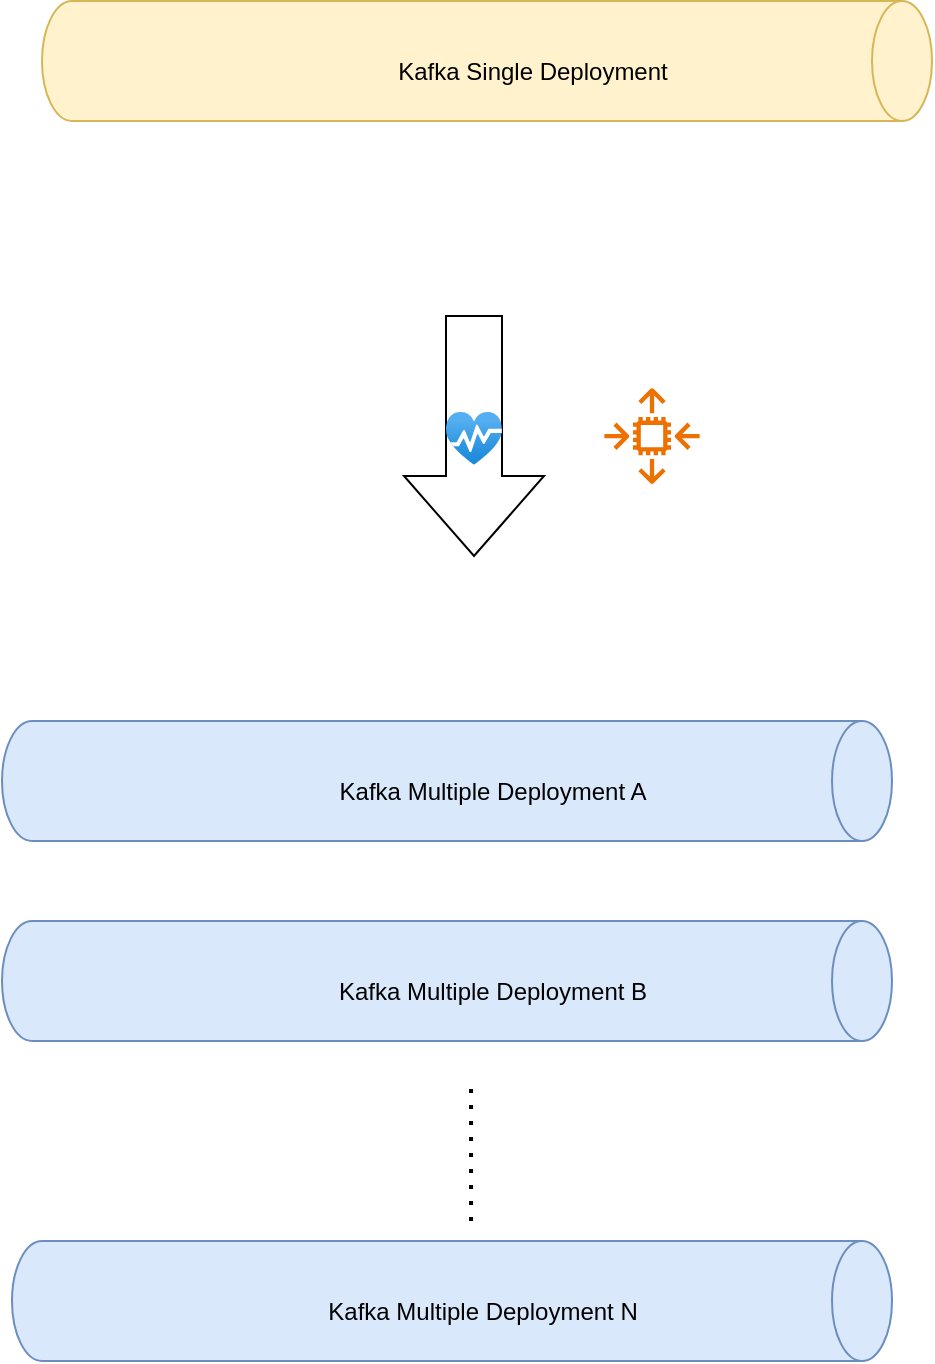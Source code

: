 <mxfile version="24.0.6" type="github">
  <diagram name="Page-1" id="RtdYG4Lg9o-OqF_THbdE">
    <mxGraphModel dx="2045" dy="1003" grid="1" gridSize="10" guides="1" tooltips="1" connect="1" arrows="1" fold="1" page="1" pageScale="1" pageWidth="850" pageHeight="1100" math="0" shadow="0">
      <root>
        <mxCell id="0" />
        <mxCell id="1" parent="0" />
        <mxCell id="c5vx2BbOQZ44IY8AYJup-1" value="" style="shape=cylinder3;whiteSpace=wrap;html=1;boundedLbl=1;backgroundOutline=1;size=15;rotation=90;fillColor=#fff2cc;strokeColor=#d6b656;" vertex="1" parent="1">
          <mxGeometry x="372.5" y="-10" width="60" height="445" as="geometry" />
        </mxCell>
        <mxCell id="c5vx2BbOQZ44IY8AYJup-3" value="Kafka Single Deployment" style="text;html=1;align=center;verticalAlign=middle;resizable=0;points=[];autosize=1;strokeColor=none;fillColor=none;" vertex="1" parent="1">
          <mxGeometry x="345" y="202.5" width="160" height="30" as="geometry" />
        </mxCell>
        <mxCell id="c5vx2BbOQZ44IY8AYJup-4" value="" style="shape=cylinder3;whiteSpace=wrap;html=1;boundedLbl=1;backgroundOutline=1;size=15;rotation=90;fillColor=#dae8fc;strokeColor=#6c8ebf;" vertex="1" parent="1">
          <mxGeometry x="352.5" y="350" width="60" height="445" as="geometry" />
        </mxCell>
        <mxCell id="c5vx2BbOQZ44IY8AYJup-5" value="Kafka Multiple Deployment A" style="text;html=1;align=center;verticalAlign=middle;resizable=0;points=[];autosize=1;strokeColor=none;fillColor=none;" vertex="1" parent="1">
          <mxGeometry x="315" y="562.5" width="180" height="30" as="geometry" />
        </mxCell>
        <mxCell id="c5vx2BbOQZ44IY8AYJup-6" value="" style="shape=cylinder3;whiteSpace=wrap;html=1;boundedLbl=1;backgroundOutline=1;size=15;rotation=90;fillColor=#dae8fc;strokeColor=#6c8ebf;" vertex="1" parent="1">
          <mxGeometry x="352.5" y="450" width="60" height="445" as="geometry" />
        </mxCell>
        <mxCell id="c5vx2BbOQZ44IY8AYJup-7" value="Kafka Multiple Deployment B" style="text;html=1;align=center;verticalAlign=middle;resizable=0;points=[];autosize=1;strokeColor=none;fillColor=none;" vertex="1" parent="1">
          <mxGeometry x="315" y="662.5" width="180" height="30" as="geometry" />
        </mxCell>
        <mxCell id="c5vx2BbOQZ44IY8AYJup-8" value="" style="shape=cylinder3;whiteSpace=wrap;html=1;boundedLbl=1;backgroundOutline=1;size=15;rotation=90;fillColor=#dae8fc;strokeColor=#6c8ebf;" vertex="1" parent="1">
          <mxGeometry x="355" y="612.5" width="60" height="440" as="geometry" />
        </mxCell>
        <mxCell id="c5vx2BbOQZ44IY8AYJup-9" value="Kafka Multiple Deployment N" style="text;html=1;align=center;verticalAlign=middle;resizable=0;points=[];autosize=1;strokeColor=none;fillColor=none;" vertex="1" parent="1">
          <mxGeometry x="310" y="822.5" width="180" height="30" as="geometry" />
        </mxCell>
        <mxCell id="c5vx2BbOQZ44IY8AYJup-10" value="" style="endArrow=none;dashed=1;html=1;dashPattern=1 3;strokeWidth=2;rounded=0;" edge="1" parent="1">
          <mxGeometry width="50" height="50" relative="1" as="geometry">
            <mxPoint x="394.5" y="792.5" as="sourcePoint" />
            <mxPoint x="394.5" y="722.5" as="targetPoint" />
          </mxGeometry>
        </mxCell>
        <mxCell id="c5vx2BbOQZ44IY8AYJup-12" value="" style="html=1;shadow=0;dashed=0;align=center;verticalAlign=middle;shape=mxgraph.arrows2.arrow;dy=0.6;dx=40;direction=south;notch=0;" vertex="1" parent="1">
          <mxGeometry x="361" y="340" width="70" height="120" as="geometry" />
        </mxCell>
        <mxCell id="c5vx2BbOQZ44IY8AYJup-15" value="" style="image;aspect=fixed;html=1;points=[];align=center;fontSize=12;image=img/lib/azure2/general/Service_Health.svg;" vertex="1" parent="1">
          <mxGeometry x="382" y="388" width="28" height="26.36" as="geometry" />
        </mxCell>
        <mxCell id="c5vx2BbOQZ44IY8AYJup-16" value="" style="shape=image;html=1;verticalAlign=top;verticalLabelPosition=bottom;labelBackgroundColor=#ffffff;imageAspect=0;aspect=fixed;image=https://cdn1.iconfinder.com/data/icons/iconoir-vol-4/24/running-128.png" vertex="1" parent="1">
          <mxGeometry x="291" y="376" width="48" height="48" as="geometry" />
        </mxCell>
        <mxCell id="c5vx2BbOQZ44IY8AYJup-19" value="" style="sketch=0;outlineConnect=0;fontColor=#232F3E;gradientColor=none;fillColor=#ED7100;strokeColor=none;dashed=0;verticalLabelPosition=bottom;verticalAlign=top;align=center;html=1;fontSize=12;fontStyle=0;aspect=fixed;pointerEvents=1;shape=mxgraph.aws4.auto_scaling2;" vertex="1" parent="1">
          <mxGeometry x="461" y="376" width="48" height="48" as="geometry" />
        </mxCell>
      </root>
    </mxGraphModel>
  </diagram>
</mxfile>
